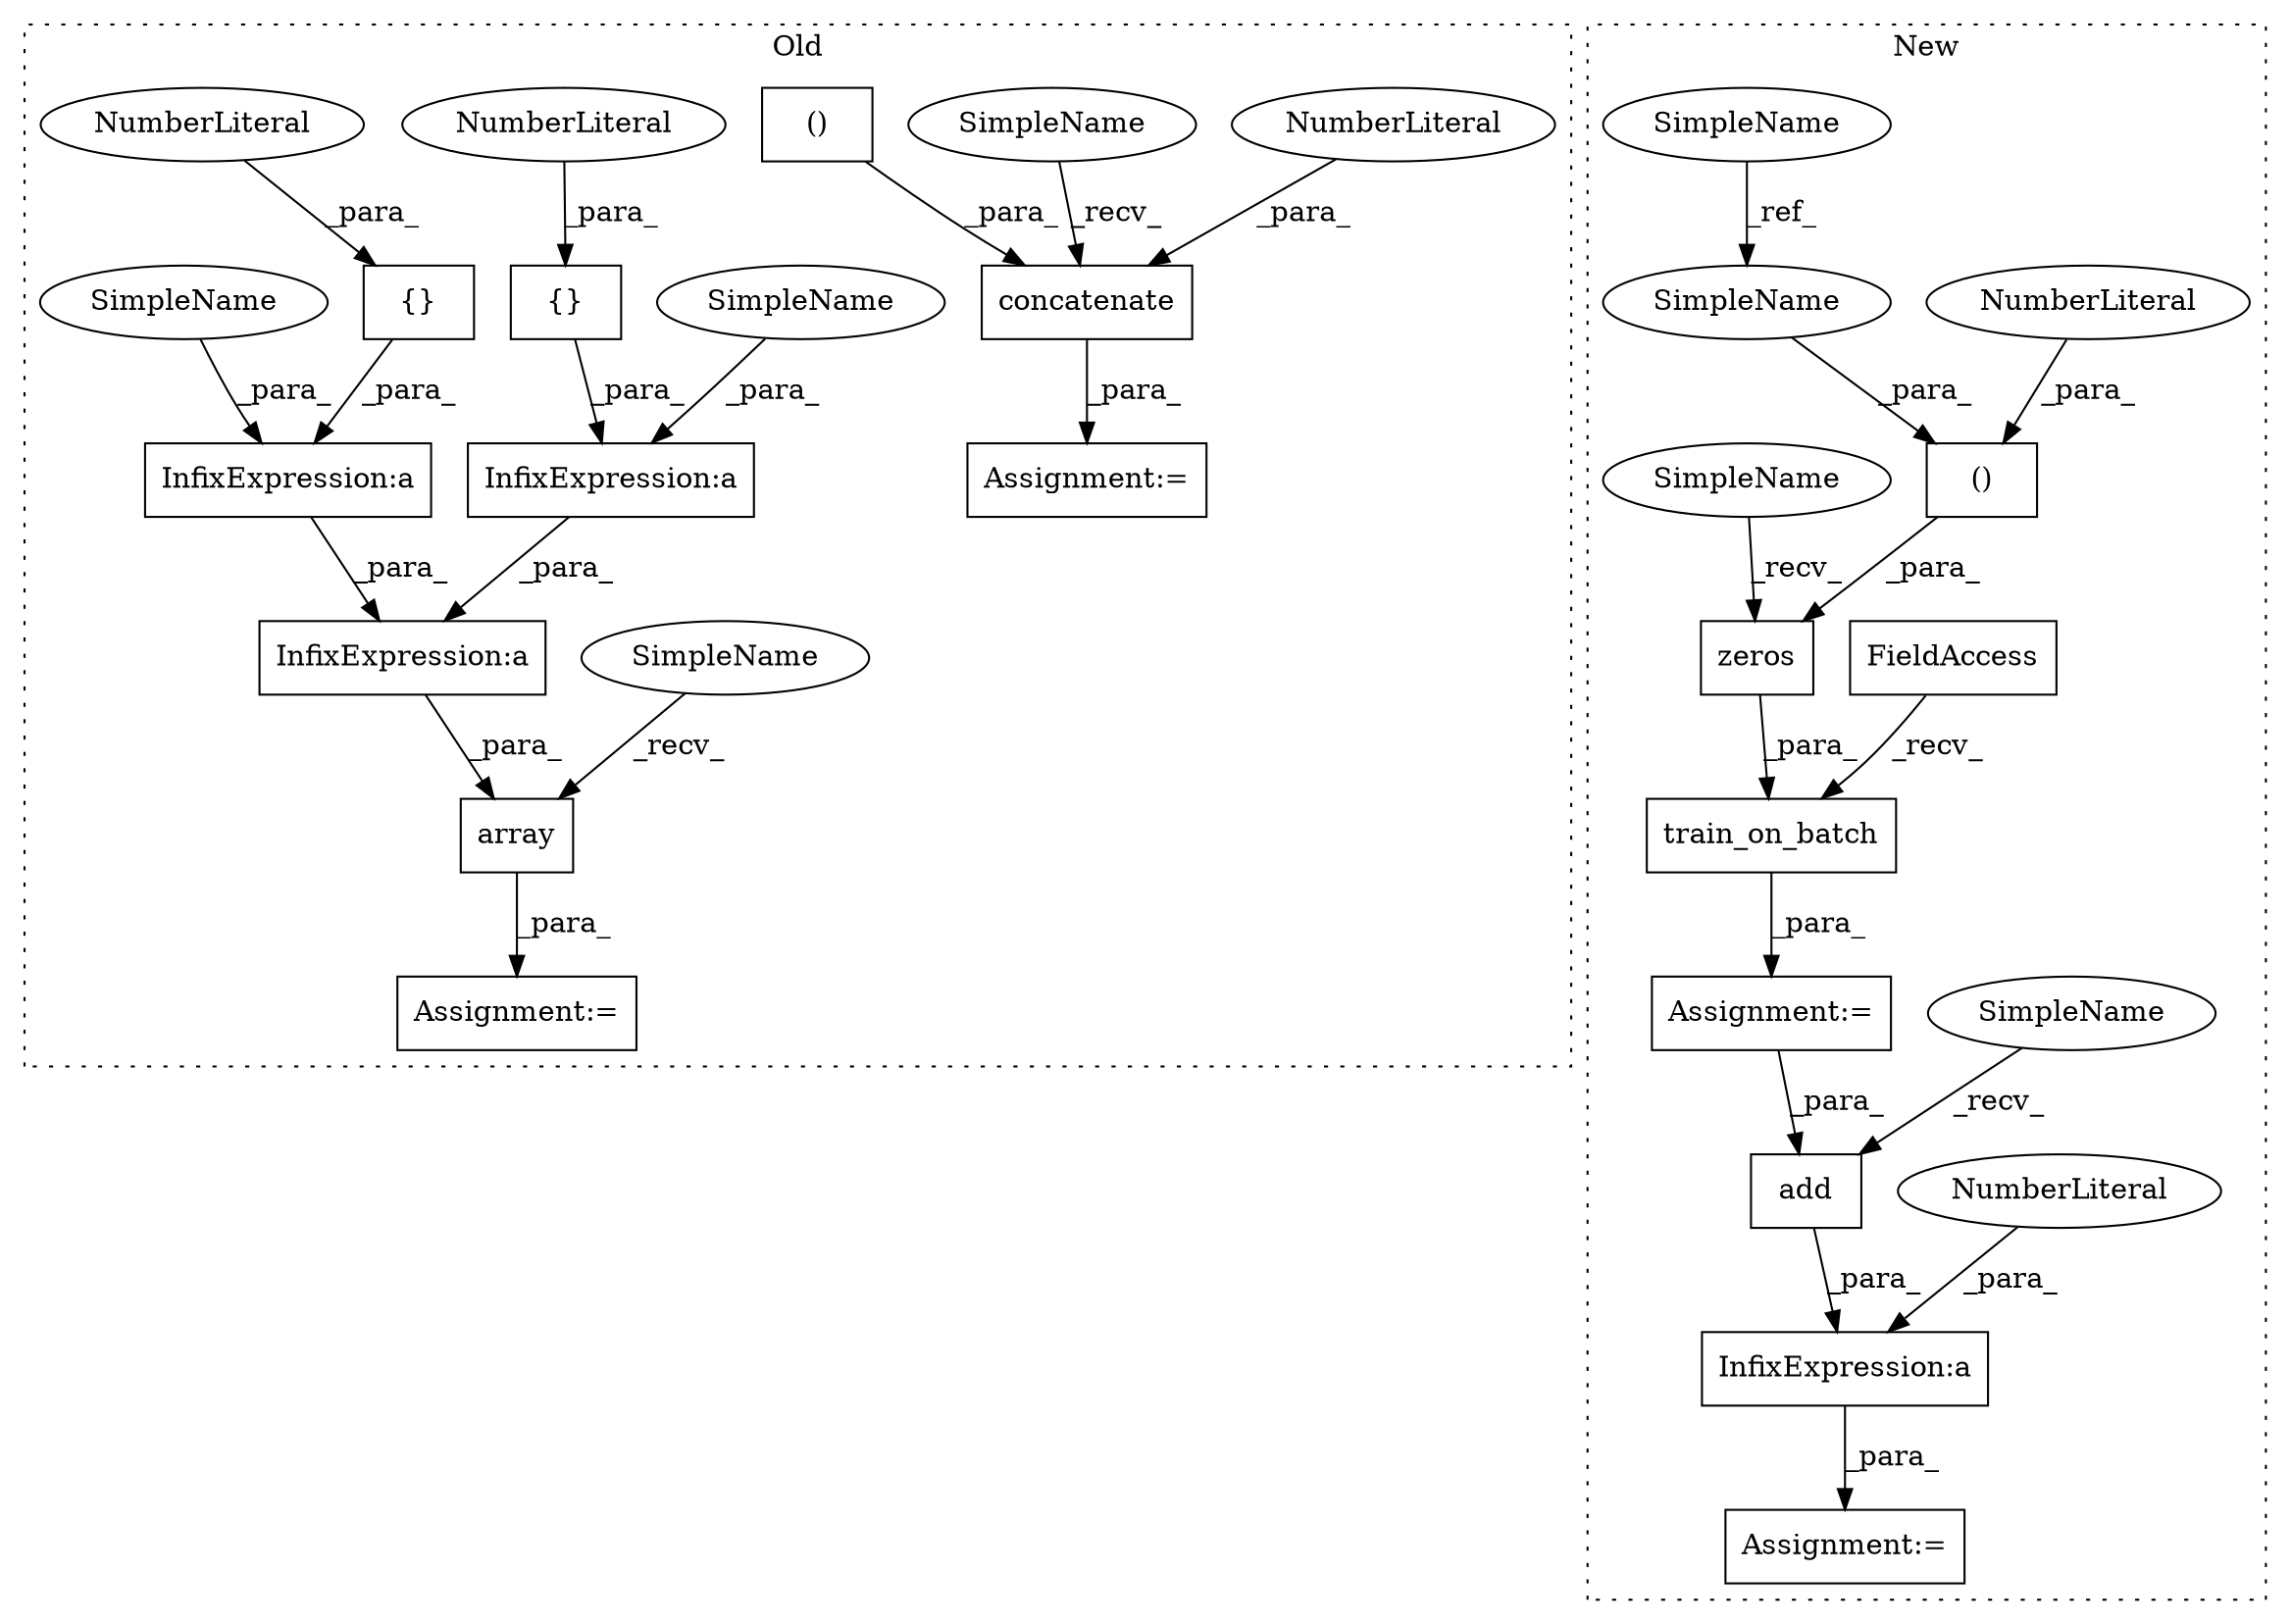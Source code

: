 digraph G {
subgraph cluster0 {
1 [label="concatenate" a="32" s="4407,4454" l="19,1" shape="box"];
5 [label="()" a="106" s="4426" l="25" shape="box"];
8 [label="NumberLiteral" a="34" s="4453" l="1" shape="ellipse"];
10 [label="array" a="32" s="4477,4540" l="6,1" shape="box"];
11 [label="InfixExpression:a" a="27" s="4510" l="3" shape="box"];
12 [label="InfixExpression:a" a="27" s="4496" l="3" shape="box"];
13 [label="InfixExpression:a" a="27" s="4526" l="3" shape="box"];
14 [label="{}" a="4" s="4493,4495" l="1,1" shape="box"];
15 [label="NumberLiteral" a="34" s="4494" l="1" shape="ellipse"];
16 [label="{}" a="4" s="4523,4525" l="1,1" shape="box"];
17 [label="NumberLiteral" a="34" s="4524" l="1" shape="ellipse"];
23 [label="Assignment:=" a="7" s="4400" l="1" shape="box"];
24 [label="Assignment:=" a="7" s="4470" l="1" shape="box"];
28 [label="SimpleName" a="42" s="4471" l="5" shape="ellipse"];
29 [label="SimpleName" a="42" s="4401" l="5" shape="ellipse"];
30 [label="SimpleName" a="42" s="4499" l="10" shape="ellipse"];
31 [label="SimpleName" a="42" s="4529" l="10" shape="ellipse"];
label = "Old";
style="dotted";
}
subgraph cluster1 {
2 [label="train_on_batch" a="32" s="5043,5113" l="15,1" shape="box"];
3 [label="add" a="32" s="5142,5169" l="4,1" shape="box"];
4 [label="InfixExpression:a" a="27" s="5133" l="3" shape="box"];
6 [label="()" a="106" s="4694" l="24" shape="box"];
7 [label="NumberLiteral" a="34" s="4717" l="1" shape="ellipse"];
9 [label="NumberLiteral" a="34" s="5130" l="3" shape="ellipse"];
18 [label="SimpleName" a="42" s="4031" l="10" shape="ellipse"];
19 [label="zeros" a="32" s="4681,4718" l="13,2" shape="box"];
20 [label="FieldAccess" a="22" s="5024" l="18" shape="box"];
21 [label="Assignment:=" a="7" s="5128" l="1" shape="box"];
22 [label="Assignment:=" a="7" s="5023" l="1" shape="box"];
25 [label="SimpleName" a="42" s="5136" l="5" shape="ellipse"];
26 [label="SimpleName" a="42" s="4675" l="5" shape="ellipse"];
27 [label="SimpleName" a="42" s="4694" l="10" shape="ellipse"];
label = "New";
style="dotted";
}
1 -> 23 [label="_para_"];
2 -> 22 [label="_para_"];
3 -> 4 [label="_para_"];
4 -> 21 [label="_para_"];
5 -> 1 [label="_para_"];
6 -> 19 [label="_para_"];
7 -> 6 [label="_para_"];
8 -> 1 [label="_para_"];
9 -> 4 [label="_para_"];
10 -> 24 [label="_para_"];
11 -> 10 [label="_para_"];
12 -> 11 [label="_para_"];
13 -> 11 [label="_para_"];
14 -> 12 [label="_para_"];
15 -> 14 [label="_para_"];
16 -> 13 [label="_para_"];
17 -> 16 [label="_para_"];
18 -> 27 [label="_ref_"];
19 -> 2 [label="_para_"];
20 -> 2 [label="_recv_"];
22 -> 3 [label="_para_"];
25 -> 3 [label="_recv_"];
26 -> 19 [label="_recv_"];
27 -> 6 [label="_para_"];
28 -> 10 [label="_recv_"];
29 -> 1 [label="_recv_"];
30 -> 12 [label="_para_"];
31 -> 13 [label="_para_"];
}